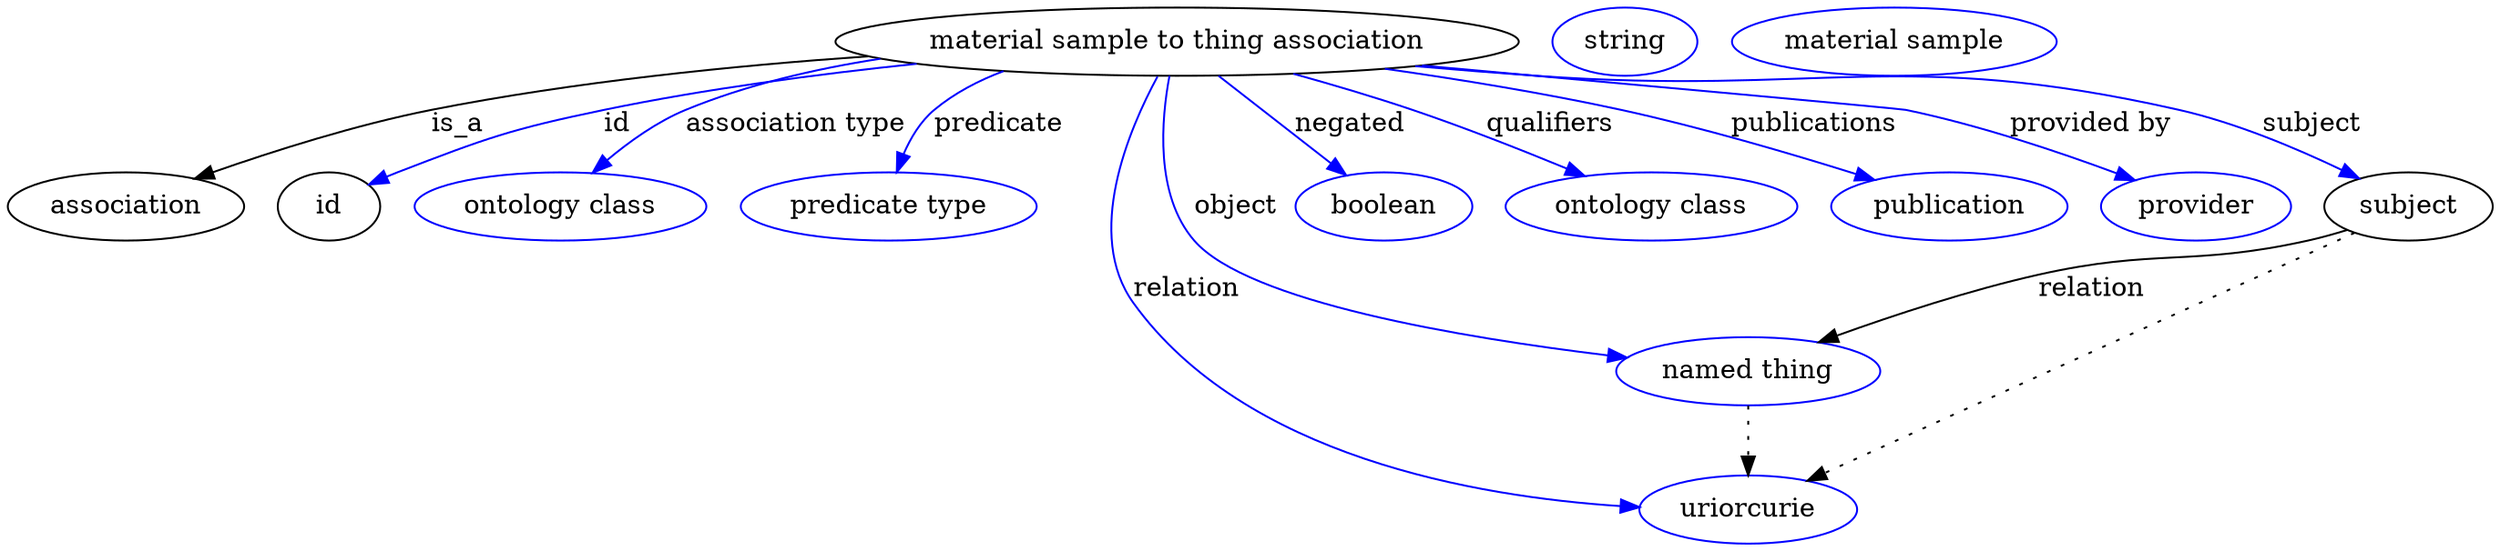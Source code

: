 digraph {
	graph [bb="0,0,1101.8,283"];
	node [label="\N"];
	"material sample to thing association"	 [height=0.5,
		label="material sample to thing association",
		pos="526.05,265",
		width=3.8635];
	association	 [height=0.5,
		pos="50.046,178",
		width=1.3902];
	"material sample to thing association" -> association	 [label=is_a,
		lp="211.05,221.5",
		pos="e,83.109,191.57 399.6,257.48 338.76,252.23 265.08,243.46 200.05,229 163.02,220.76 122.35,206.6 92.715,195.29"];
	id	 [height=0.5,
		pos="145.05,178",
		width=0.75];
	"material sample to thing association" -> id	 [color=blue,
		label=id,
		lp="280.55,221.5",
		pos="e,166.54,189.3 416.13,253.95 371.91,248.29 320.69,240.17 275.05,229 232.04,218.47 221.82,213.27 181.05,196 179.26,195.24 177.44,\
194.44 175.61,193.61",
		style=solid];
	"association type"	 [color=blue,
		height=0.5,
		label="ontology class",
		pos="252.05,178",
		width=1.7151];
	"material sample to thing association" -> "association type"	 [color=blue,
		label="association type",
		lp="357.05,221.5",
		pos="e,267.95,195.44 423.47,252.81 379.17,246.49 332.97,238.18 313.05,229 299.12,222.58 285.8,212.14 275.18,202.36",
		style=solid];
	predicate	 [color=blue,
		height=0.5,
		label="predicate type",
		pos="392.05,178",
		width=1.679];
	"material sample to thing association" -> predicate	 [color=blue,
		label=predicate,
		lp="441.05,221.5",
		pos="e,396.67,196.29 451.49,249.8 438.66,244.73 426.21,237.98 416.05,229 409.09,222.85 403.99,214.26 400.33,205.87",
		style=solid];
	object	 [color=blue,
		height=0.5,
		label="named thing",
		pos="773.05,91",
		width=1.5346];
	"material sample to thing association" -> object	 [color=blue,
		label=object,
		lp="552.05,178",
		pos="e,723.01,98.75 521.94,246.76 517.92,223.82 514.97,184.47 535.05,160 557.57,132.55 649.99,111.81 712.81,100.54",
		style=solid];
	relation	 [color=blue,
		height=0.5,
		label=uriorcurie,
		pos="773.05,18",
		width=1.2638];
	"material sample to thing association" -> relation	 [color=blue,
		label=relation,
		lp="538.05,134.5",
		pos="e,728.91,22.477 518.25,246.61 507.59,218.26 492.4,163.37 517.05,127 562.45,59.999 658.09,34.01 718.75,24.049",
		style=solid];
	negated	 [color=blue,
		height=0.5,
		label=boolean,
		pos="616.05,178",
		width=1.0652];
	"material sample to thing association" -> negated	 [color=blue,
		label=negated,
		lp="598.55,221.5",
		pos="e,599.24,194.24 544.69,246.97 558.37,233.75 577.07,215.68 591.89,201.35",
		style=solid];
	qualifiers	 [color=blue,
		height=0.5,
		label="ontology class",
		pos="734.05,178",
		width=1.7151];
	"material sample to thing association" -> qualifiers	 [color=blue,
		label=qualifiers,
		lp="684.05,221.5",
		pos="e,702.11,193.65 574.45,248.11 590.36,242.32 608.06,235.63 624.05,229 647.15,219.42 672.5,207.75 693.03,197.99",
		style=solid];
	publications	 [color=blue,
		height=0.5,
		label=publication,
		pos="864.05,178",
		width=1.3902];
	"material sample to thing association" -> publications	 [color=blue,
		label=publications,
		lp="798.55,221.5",
		pos="e,829.61,191.23 613.19,250.91 645.13,245.07 681.44,237.62 714.05,229 750.24,219.43 790.35,205.62 819.98,194.78",
		style=solid];
	"provided by"	 [color=blue,
		height=0.5,
		label=provider,
		pos="972.05,178",
		width=1.1193];
	"material sample to thing association" -> "provided by"	 [color=blue,
		label="provided by",
		lp="918.05,221.5",
		pos="e,943.78,190.96 627.14,252.56 642.84,250.67 658.88,248.77 674.05,247 746,238.63 765.59,245.85 836.05,229 870.23,220.83 907.51,206.43 \
934.37,195.02",
		style=solid];
	subject	 [height=0.5,
		pos="1066,178",
		width=0.99297];
	"material sample to thing association" -> subject	 [color=blue,
		label=subject,
		lp="1015.5,221.5",
		pos="e,1042.7,191.79 624.28,252.26 640.87,250.33 657.94,248.49 674.05,247 798.66,235.44 833.71,259.64 955.05,229 982.81,221.99 1012.2,\
208.19 1033.7,196.71",
		style=solid];
	association_id	 [color=blue,
		height=0.5,
		label=string,
		pos="714.05,265",
		width=0.84854];
	object -> relation	 [pos="e,773.05,36.09 773.05,72.955 773.05,64.883 773.05,55.176 773.05,46.182",
		style=dotted];
	subject -> object	 [label=relation,
		lp="926.05,134.5",
		pos="e,805.22,105.67 1038.8,165.95 1033,163.72 1026.9,161.6 1021,160 970.72,146.22 955.45,155.48 905.05,142 874,133.7 840.23,120.57 814.61,\
109.71"];
	subject -> relation	 [pos="e,799.76,32.59 1041.6,164.63 989.76,136.34 868.85,70.318 808.55,37.39",
		style=dotted];
	"material sample to thing association_subject"	 [color=blue,
		height=0.5,
		label="material sample",
		pos="830.05,265",
		width=1.8776];
}
